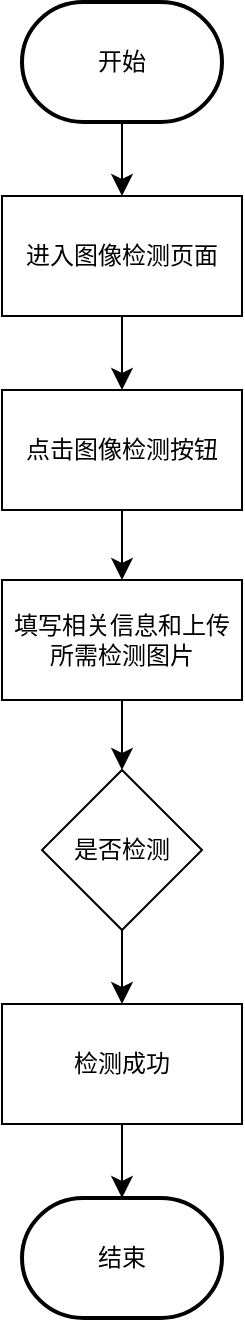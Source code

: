 <mxfile version="26.1.3">
  <diagram name="第 1 页" id="yAuFlQw5YX6C3fwK3jp1">
    <mxGraphModel dx="1514" dy="1313" grid="0" gridSize="10" guides="1" tooltips="1" connect="1" arrows="1" fold="1" page="0" pageScale="1" pageWidth="827" pageHeight="583" math="0" shadow="0">
      <root>
        <mxCell id="0" />
        <mxCell id="1" parent="0" />
        <mxCell id="IfXCv2rlE8njJcD9jX4L-9" style="edgeStyle=none;curved=1;rounded=0;orthogonalLoop=1;jettySize=auto;html=1;entryX=0.5;entryY=0;entryDx=0;entryDy=0;fontSize=12;startSize=8;endSize=8;" edge="1" parent="1" source="IfXCv2rlE8njJcD9jX4L-1" target="IfXCv2rlE8njJcD9jX4L-2">
          <mxGeometry relative="1" as="geometry" />
        </mxCell>
        <mxCell id="IfXCv2rlE8njJcD9jX4L-1" value="开始" style="strokeWidth=2;html=1;shape=mxgraph.flowchart.terminator;whiteSpace=wrap;" vertex="1" parent="1">
          <mxGeometry x="73" y="-174" width="100" height="60" as="geometry" />
        </mxCell>
        <mxCell id="IfXCv2rlE8njJcD9jX4L-11" style="edgeStyle=none;curved=1;rounded=0;orthogonalLoop=1;jettySize=auto;html=1;exitX=0.5;exitY=1;exitDx=0;exitDy=0;entryX=0.5;entryY=0;entryDx=0;entryDy=0;fontSize=12;startSize=8;endSize=8;" edge="1" parent="1" source="IfXCv2rlE8njJcD9jX4L-2" target="IfXCv2rlE8njJcD9jX4L-3">
          <mxGeometry relative="1" as="geometry" />
        </mxCell>
        <mxCell id="IfXCv2rlE8njJcD9jX4L-2" value="进入图像检测页面" style="rounded=0;whiteSpace=wrap;html=1;" vertex="1" parent="1">
          <mxGeometry x="63" y="-77" width="120" height="60" as="geometry" />
        </mxCell>
        <mxCell id="IfXCv2rlE8njJcD9jX4L-12" style="edgeStyle=none;curved=1;rounded=0;orthogonalLoop=1;jettySize=auto;html=1;exitX=0.5;exitY=1;exitDx=0;exitDy=0;entryX=0.5;entryY=0;entryDx=0;entryDy=0;fontSize=12;startSize=8;endSize=8;" edge="1" parent="1" source="IfXCv2rlE8njJcD9jX4L-3" target="IfXCv2rlE8njJcD9jX4L-7">
          <mxGeometry relative="1" as="geometry" />
        </mxCell>
        <mxCell id="IfXCv2rlE8njJcD9jX4L-3" value="点击图像检测按钮" style="rounded=0;whiteSpace=wrap;html=1;" vertex="1" parent="1">
          <mxGeometry x="63" y="20" width="120" height="60" as="geometry" />
        </mxCell>
        <mxCell id="IfXCv2rlE8njJcD9jX4L-14" style="edgeStyle=none;curved=1;rounded=0;orthogonalLoop=1;jettySize=auto;html=1;exitX=0.5;exitY=1;exitDx=0;exitDy=0;entryX=0.5;entryY=0;entryDx=0;entryDy=0;fontSize=12;startSize=8;endSize=8;" edge="1" parent="1" source="IfXCv2rlE8njJcD9jX4L-4" target="IfXCv2rlE8njJcD9jX4L-5">
          <mxGeometry relative="1" as="geometry" />
        </mxCell>
        <mxCell id="IfXCv2rlE8njJcD9jX4L-4" value="是否检测" style="rhombus;whiteSpace=wrap;html=1;" vertex="1" parent="1">
          <mxGeometry x="83" y="210" width="80" height="80" as="geometry" />
        </mxCell>
        <mxCell id="IfXCv2rlE8njJcD9jX4L-5" value="检测成功" style="rounded=0;whiteSpace=wrap;html=1;" vertex="1" parent="1">
          <mxGeometry x="63" y="327" width="120" height="60" as="geometry" />
        </mxCell>
        <mxCell id="IfXCv2rlE8njJcD9jX4L-6" value="结束" style="strokeWidth=2;html=1;shape=mxgraph.flowchart.terminator;whiteSpace=wrap;" vertex="1" parent="1">
          <mxGeometry x="73" y="424" width="100" height="60" as="geometry" />
        </mxCell>
        <mxCell id="IfXCv2rlE8njJcD9jX4L-13" style="edgeStyle=none;curved=1;rounded=0;orthogonalLoop=1;jettySize=auto;html=1;exitX=0.5;exitY=1;exitDx=0;exitDy=0;entryX=0.5;entryY=0;entryDx=0;entryDy=0;fontSize=12;startSize=8;endSize=8;" edge="1" parent="1" source="IfXCv2rlE8njJcD9jX4L-7" target="IfXCv2rlE8njJcD9jX4L-4">
          <mxGeometry relative="1" as="geometry" />
        </mxCell>
        <mxCell id="IfXCv2rlE8njJcD9jX4L-7" value="填写相关信息和上传所需检测图片" style="rounded=0;whiteSpace=wrap;html=1;" vertex="1" parent="1">
          <mxGeometry x="63" y="115" width="120" height="60" as="geometry" />
        </mxCell>
        <mxCell id="IfXCv2rlE8njJcD9jX4L-15" style="edgeStyle=none;curved=1;rounded=0;orthogonalLoop=1;jettySize=auto;html=1;exitX=0.5;exitY=1;exitDx=0;exitDy=0;entryX=0.5;entryY=0;entryDx=0;entryDy=0;entryPerimeter=0;fontSize=12;startSize=8;endSize=8;" edge="1" parent="1" source="IfXCv2rlE8njJcD9jX4L-5" target="IfXCv2rlE8njJcD9jX4L-6">
          <mxGeometry relative="1" as="geometry" />
        </mxCell>
      </root>
    </mxGraphModel>
  </diagram>
</mxfile>
